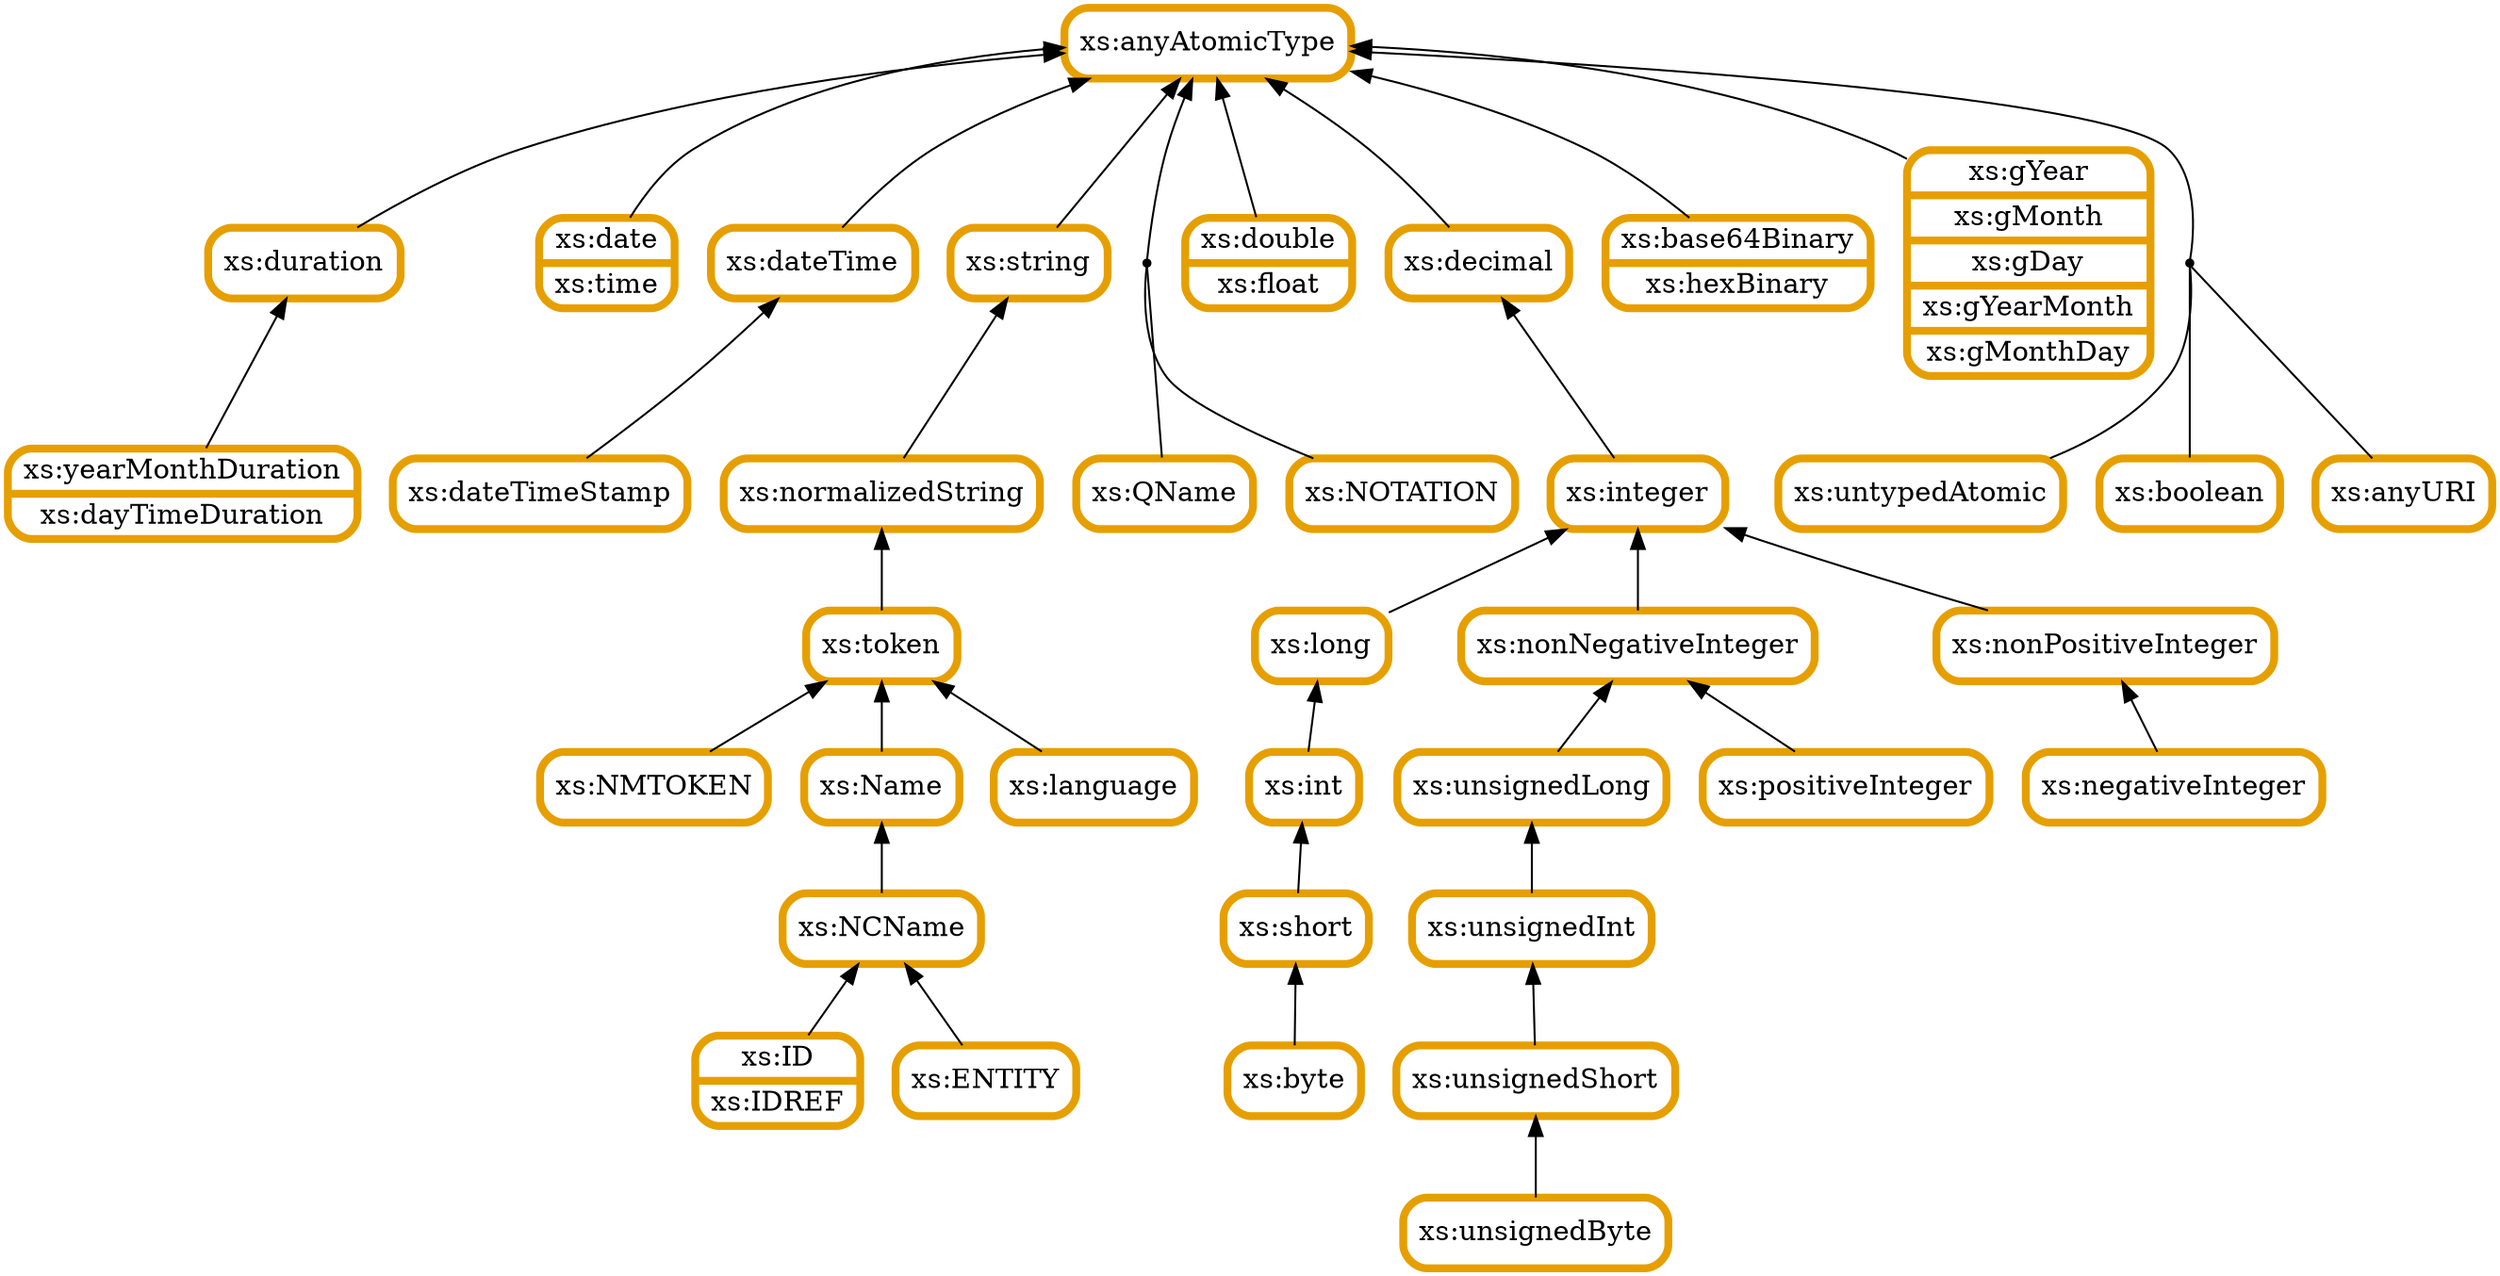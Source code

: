 digraph {

  anyAtomicType [shape="box", style="rounded",
                 color="#e69f00", penwidth=4,
                 label="xs:anyAtomicType" ]
  untypedAtomic [shape="box", style="rounded",
                 color="#e69f00", penwidth=4,
                 label="xs:untypedAtomic" ]

  string [shape="box", style="rounded", color="#e69f00", penwidth=4, label="xs:string" ]

  dateTimeStamp [shape="box", style="rounded", color="#e69f00", penwidth=4, label="xs:dateTimeStamp" ]

  duration [shape="box", style="rounded", color="#e69f00", penwidth=4, label="xs:duration" ]
  durationTypes [shape="record", style="rounded", color="#e69f00", penwidth=4, label="{xs:yearMonthDuration|xs:dayTimeDuration}"];
  #yearMonthDuration [shape="box", style="rounded", color="#e69f00", penwidth=4, label="xs:yearMonthDuration" ]
  #dayTimeDuration [shape="box", style="rounded", color="#e69f00", penwidth=4, label="xs:dayTimeDuration" ]

  integer [shape="box", style="rounded", color="#e69f00", penwidth=4, label="xs:integer" ]
  nonPositiveInteger [shape="box", style="rounded", color="#e69f00", penwidth=4, label="xs:nonPositiveInteger" ]
  negativeInteger [shape="box", style="rounded", color="#e69f00", penwidth=4, label="xs:negativeInteger" ]
  long [shape="box", style="rounded", color="#e69f00", penwidth=4, label="xs:long" ]
  int [shape="box", style="rounded", color="#e69f00", penwidth=4, label="xs:int" ]
  short [shape="box", style="rounded", color="#e69f00", penwidth=4, label="xs:short" ]
  byte [shape="box", style="rounded", color="#e69f00", penwidth=4, label="xs:byte" ]
  nonNegativeInteger [shape="box", style="rounded", color="#e69f00", penwidth=4, label="xs:nonNegativeInteger" ]
  unsignedLong [shape="box", style="rounded", color="#e69f00", penwidth=4, label="xs:unsignedLong" ]
  unsignedInt [shape="box", style="rounded", color="#e69f00", penwidth=4, label="xs:unsignedInt" ]
  unsignedShort [shape="box", style="rounded", color="#e69f00", penwidth=4, label="xs:unsignedShort" ]
  unsignedByte [shape="box", style="rounded", color="#e69f00", penwidth=4, label="xs:unsignedByte" ]
  positiveInteger [shape="box", style="rounded", color="#e69f00", penwidth=4, label="xs:positiveInteger" ]

  dateAndTime [shape="record", style="rounded", color="#e69f00", penwidth=4, label="{xs:date|xs:time}"];
  #date [shape="box", style="rounded", color="#e69f00", penwidth=4, label="xs:date" ]
  #time [shape="box", style="rounded", color="#e69f00", penwidth=4, label="xs:time" ]

  dateTime [shape="box", style="rounded", color="#e69f00", penwidth=4, label="xs:dateTime" ]

  floatingPoint [shape="record", style="rounded", color="#e69f00", penwidth=4, label="{xs:double|xs:float}"];
  #double [shape="box", style="rounded", color="#e69f00", penwidth=4, label="xs:double" ]
  #float [shape="box", style="rounded", color="#e69f00", penwidth=4, label="xs:float" ]

  decimal [shape="box", style="rounded", color="#e69f00", penwidth=4, label="xs:decimal" ]

  binaryTypes [shape="record", style="rounded", color="#e69f00", penwidth=4, label="{xs:base64Binary|xs:hexBinary}"];
  #base64Binary [shape="box", style="rounded", color="#e69f00", penwidth=4, label="xs:base64Binary" ]
  #hexBinary [shape="box", style="rounded", color="#e69f00", penwidth=4, label="xs:hexBinary" ]

  boolean [shape="box", style="rounded", color="#e69f00", penwidth=4, label="xs:boolean" ]

  normalizedString [shape="box", style="rounded", color="#e69f00", penwidth=4, label="xs:normalizedString" ]
  token [shape="box", style="rounded", color="#e69f00", penwidth=4, label="xs:token" ]
  language [shape="box", style="rounded", color="#e69f00", penwidth=4, label="xs:language" ]
  NMTOKEN [shape="box", style="rounded", color="#e69f00", penwidth=4, label="xs:NMTOKEN" ]
  Name [shape="box", style="rounded", color="#e69f00", penwidth=4, label="xs:Name" ]
  NCName [shape="box", style="rounded", color="#e69f00", penwidth=4, label="xs:NCName" ]

  idTypes [shape="record", style="rounded", color="#e69f00", penwidth=4, label="{xs:ID|xs:IDREF}"];
  #ID [shape="box", style="rounded", color="#e69f00", penwidth=4, label="xs:ID" ]
  #IDREF [shape="box", style="rounded", color="#e69f00", penwidth=4, label="xs:IDREF" ]
  ENTITY [shape="box", style="rounded", color="#e69f00", penwidth=4, label="xs:ENTITY" ]

  anyURI [shape="box", style="rounded", color="#e69f00", penwidth=4, label="xs:anyURI" ]
  QName [shape="box", style="rounded", color="#e69f00", penwidth=4, label="xs:QName" ]
  NOTATION [shape="box", style="rounded", color="#e69f00", penwidth=4, label="xs:NOTATION" ]

  gDateTypes [shape="record", style="rounded", color="#e69f00", penwidth=4, label="{xs:gYear|xs:gMonth|xs:gDay|xs:gYearMonth|xs:gMonthDay}"];
  #gYearMonth [shape="box", style="rounded", color="#e69f00", penwidth=4, label="xs:gYearMonth" ]
  #gYear [shape="box", style="rounded", color="#e69f00", penwidth=4, label="xs:gYear" ]
  #gMonthDay [shape="box", style="rounded", color="#e69f00", penwidth=4, label="xs:gMonthDay" ]
  #gDay [shape="box", style="rounded", color="#e69f00", penwidth=4, label="xs:gDay" ]
  #gMonth [shape="box", style="rounded", color="#e69f00", penwidth=4, label="xs:gMonth" ]

  anyAtomicType -> { gDateTypes binaryTypes dateAndTime floatingPoint
                     XXX ZZZ
                     dateTime duration decimal string } [dir=back ]

  XXX -> { QName NOTATION } [dir=back, dir=none ]
  ZZZ -> { boolean untypedAtomic anyURI } [dir=back, dir=none ]

  XXX [ shape="point"; label="" ]
  ZZZ [ shape="point"; label="" ]

  { rank=same;
    dateTime -> string -> XXX [style=invis] }


#  date -> anyAtomicType [dir=back]
#  time -> anyAtomicType [dir=back]
#  double -> anyAtomicType [dir=back]
#  float -> anyAtomicType [dir=back]
#  gYearMonth -> anyAtomicType [dir=back]
#  gYear -> anyAtomicType [dir=back]
#  gMonthDay -> anyAtomicType [dir=back]
#  gMonth -> anyAtomicType [dir=back]
#  gDay -> anyAtomicType [dir=back]
#  hexBinary -> anyAtomicType [dir=back]
#  base64Binary -> anyAtomicType [dir=back]

#  { rank=same;
#    dateTime;
#    duration;
#    string;
#    decimal;
#    boolean;
#    anyURI;
#    QName;
#    NOTATION;
#  }

  dateTime -> dateTimeStamp [dir=back ]
  duration -> durationTypes [dir=back ]
  decimal -> integer [dir=back ]
  integer -> {nonPositiveInteger long nonNegativeInteger } [dir=back ]
  nonPositiveInteger -> negativeInteger [dir=back ]
  long -> int [dir=back ]
  int -> short [dir=back ]
  short -> byte [dir=back ]
  nonNegativeInteger -> {unsignedLong positiveInteger} [dir=back ]
  unsignedLong -> unsignedInt [dir=back ]
  unsignedInt -> unsignedShort [dir=back ]
  unsignedShort -> unsignedByte [dir=back ]

  string -> normalizedString [dir=back ]
  normalizedString -> token [dir=back ]
  token -> {language NMTOKEN Name} [dir=back ]
  Name -> NCName [dir=back ]
  NCName -> {idTypes ENTITY} [dir=back ]

}
